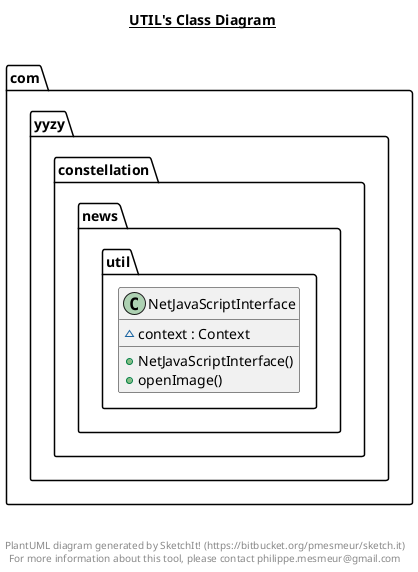 @startuml

title __UTIL's Class Diagram__\n

  namespace com.yyzy.constellation {
    namespace news {
      namespace util {
        class com.yyzy.constellation.news.util.NetJavaScriptInterface {
            ~ context : Context
            + NetJavaScriptInterface()
            + openImage()
        }
      }
    }
  }
  



right footer


PlantUML diagram generated by SketchIt! (https://bitbucket.org/pmesmeur/sketch.it)
For more information about this tool, please contact philippe.mesmeur@gmail.com
endfooter

@enduml
